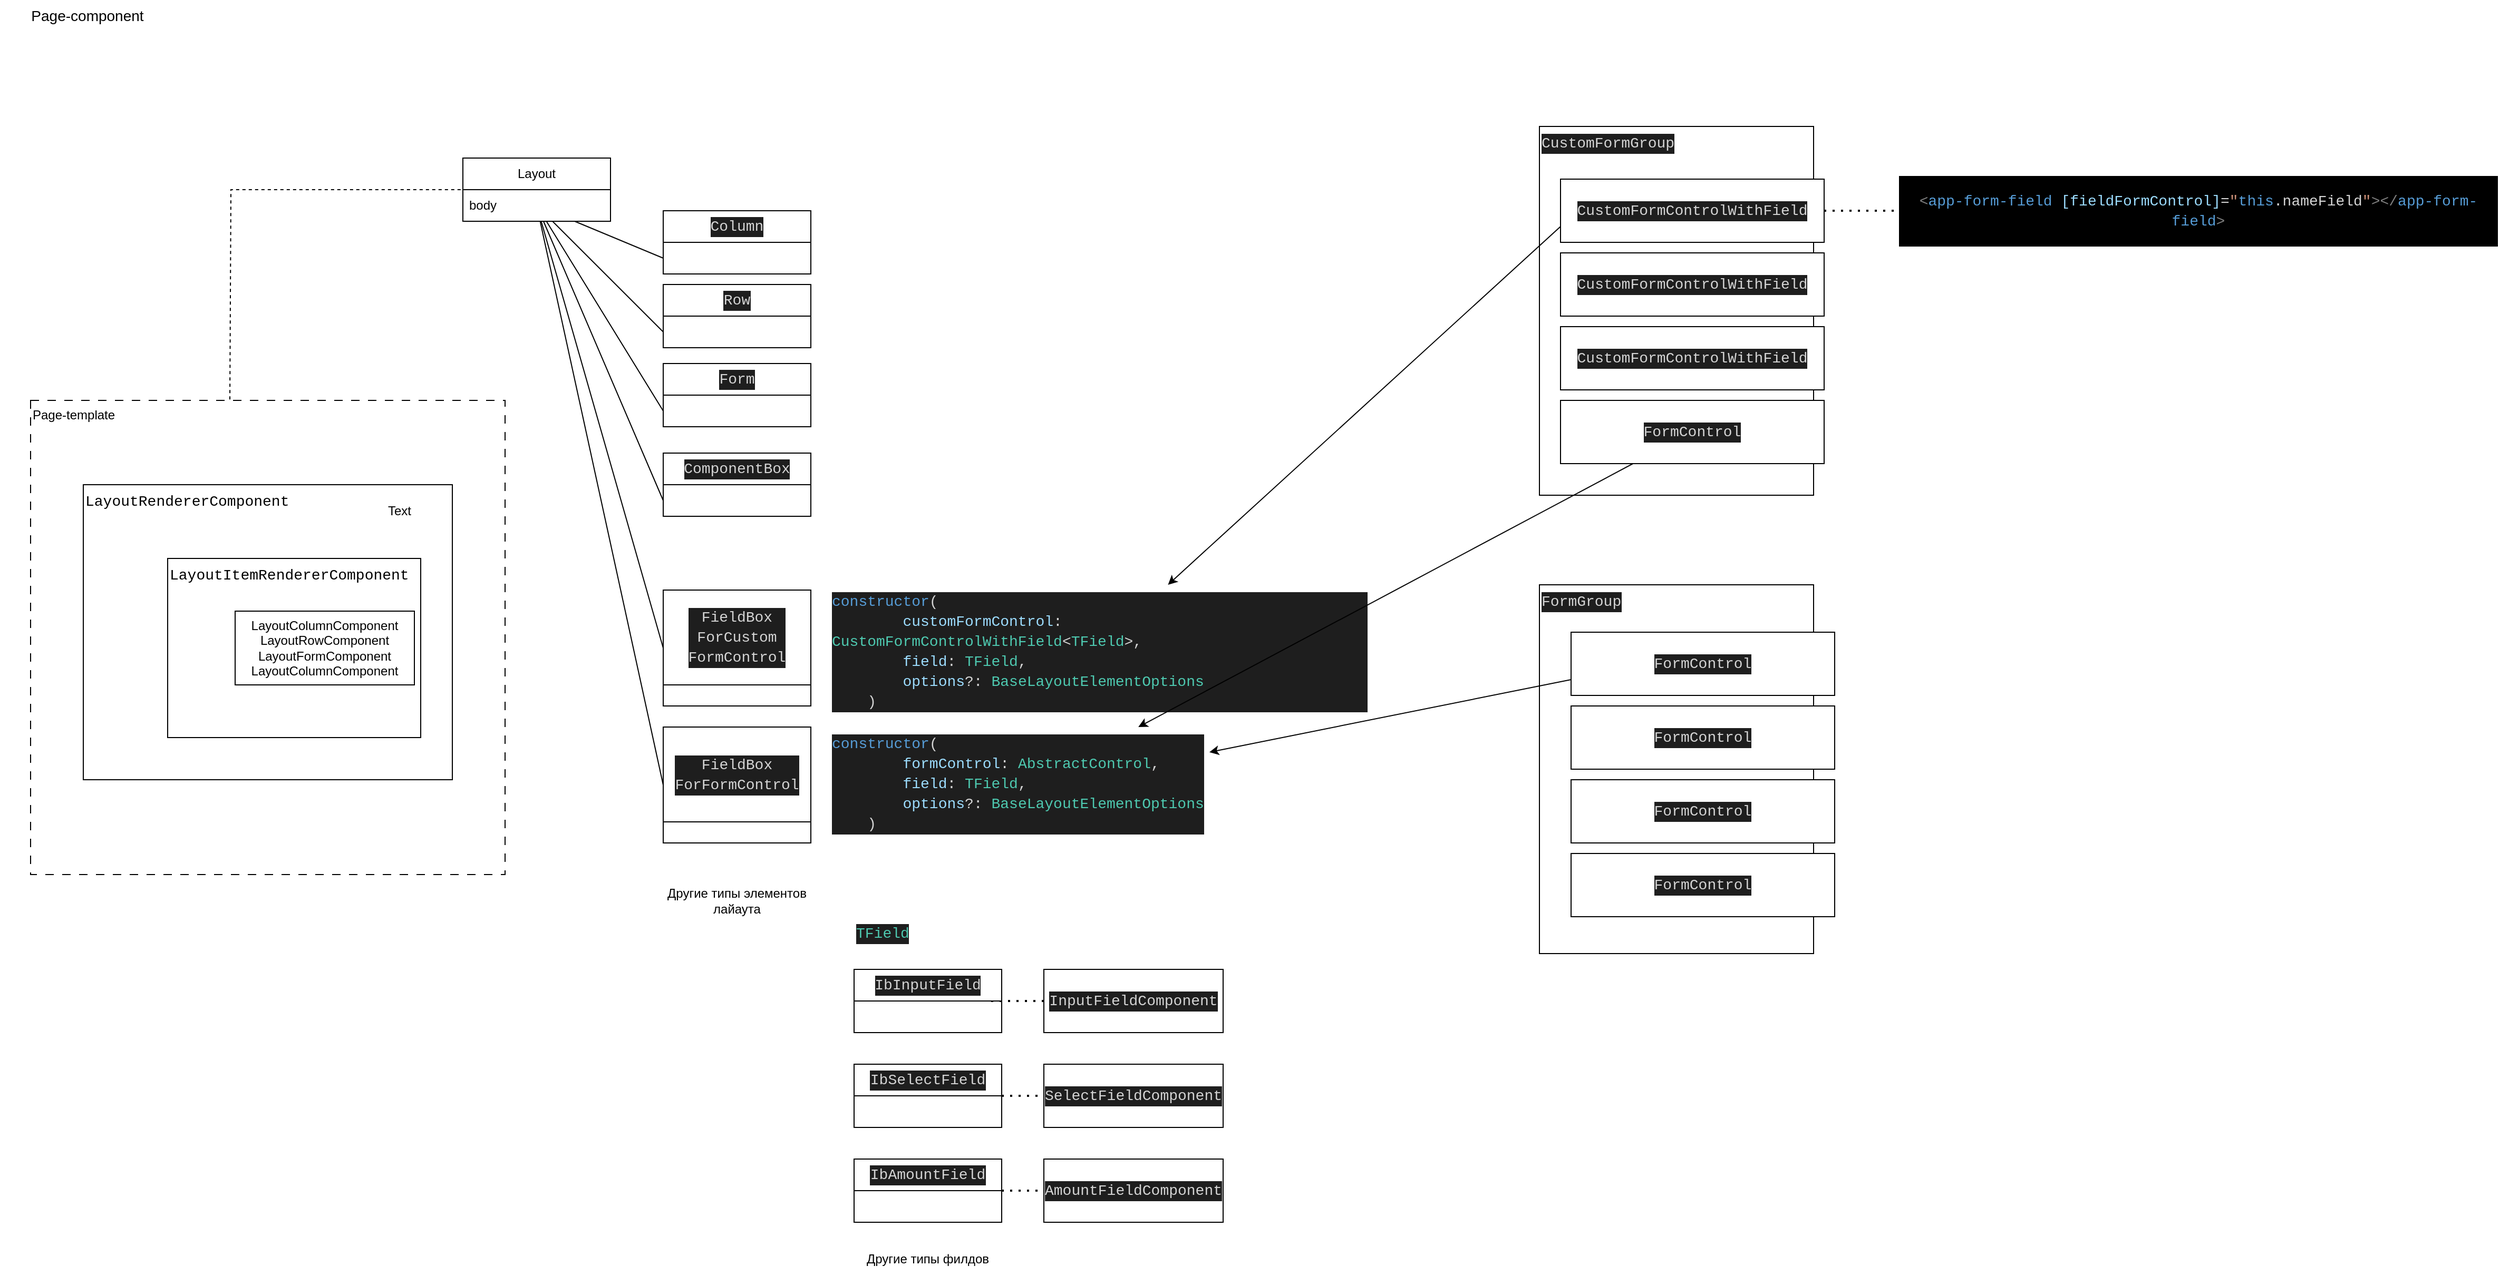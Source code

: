 <mxfile version="21.6.5" type="github" pages="2">
  <diagram name="Страница 1" id="rE3JiDzKrR4RY6Qhn95g">
    <mxGraphModel dx="1849" dy="1235" grid="1" gridSize="10" guides="1" tooltips="1" connect="1" arrows="1" fold="1" page="1" pageScale="1" pageWidth="827" pageHeight="1169" math="0" shadow="0">
      <root>
        <mxCell id="0" />
        <mxCell id="1" parent="0" />
        <mxCell id="lVnui25TYppAC2kU3Qcb-33" value="Page-template" style="whiteSpace=wrap;html=1;aspect=fixed;dashed=1;dashPattern=8 8;align=left;verticalAlign=top;" vertex="1" parent="1">
          <mxGeometry x="69" y="410" width="450" height="450" as="geometry" />
        </mxCell>
        <mxCell id="lVnui25TYppAC2kU3Qcb-5" value="&lt;div style=&quot;font-family: Consolas, &amp;quot;Courier New&amp;quot;, monospace; font-size: 14px; line-height: 19px;&quot;&gt;&lt;span style=&quot;background-color: rgb(255, 255, 255);&quot;&gt;LayoutRendererComponent&lt;/span&gt;&lt;/div&gt;" style="rounded=0;whiteSpace=wrap;html=1;align=left;horizontal=1;verticalAlign=top;" vertex="1" parent="1">
          <mxGeometry x="119" y="490" width="350" height="280" as="geometry" />
        </mxCell>
        <mxCell id="lVnui25TYppAC2kU3Qcb-6" value="&lt;div style=&quot;font-family: Consolas, &amp;quot;Courier New&amp;quot;, monospace; font-size: 14px; line-height: 19px;&quot;&gt;&lt;div style=&quot;line-height: 19px;&quot;&gt;&lt;span style=&quot;background-color: rgb(255, 255, 255);&quot;&gt;LayoutItemRendererComponent&lt;/span&gt;&lt;/div&gt;&lt;/div&gt;" style="rounded=0;whiteSpace=wrap;html=1;verticalAlign=top;align=left;" vertex="1" parent="1">
          <mxGeometry x="199" y="560" width="240" height="170" as="geometry" />
        </mxCell>
        <mxCell id="lVnui25TYppAC2kU3Qcb-7" value="&lt;div style=&quot;font-family: Consolas, &amp;quot;Courier New&amp;quot;, monospace; font-size: 14px; line-height: 19px;&quot;&gt;&lt;div style=&quot;color: rgb(212, 212, 212); background-color: rgb(30, 30, 30); line-height: 19px;&quot;&gt;&lt;div style=&quot;line-height: 19px;&quot;&gt;&lt;div style=&quot;line-height: 19px;&quot;&gt;InputFieldComponent&lt;/div&gt;&lt;/div&gt;&lt;/div&gt;&lt;/div&gt;" style="rounded=0;whiteSpace=wrap;html=1;" vertex="1" parent="1">
          <mxGeometry x="1030" y="950" width="170" height="60" as="geometry" />
        </mxCell>
        <mxCell id="lVnui25TYppAC2kU3Qcb-8" value="Layout" style="swimlane;fontStyle=0;childLayout=stackLayout;horizontal=1;startSize=30;horizontalStack=0;resizeParent=1;resizeParentMax=0;resizeLast=0;collapsible=1;marginBottom=0;whiteSpace=wrap;html=1;" vertex="1" parent="1">
          <mxGeometry x="479" y="180" width="140" height="60" as="geometry" />
        </mxCell>
        <mxCell id="lVnui25TYppAC2kU3Qcb-11" value="body" style="text;strokeColor=none;fillColor=none;align=left;verticalAlign=middle;spacingLeft=4;spacingRight=4;overflow=hidden;points=[[0,0.5],[1,0.5]];portConstraint=eastwest;rotatable=0;whiteSpace=wrap;html=1;" vertex="1" parent="lVnui25TYppAC2kU3Qcb-8">
          <mxGeometry y="30" width="140" height="30" as="geometry" />
        </mxCell>
        <mxCell id="lVnui25TYppAC2kU3Qcb-14" value="&lt;div style=&quot;color: rgb(212, 212, 212); background-color: rgb(30, 30, 30); font-family: Consolas, &amp;quot;Courier New&amp;quot;, monospace; font-size: 14px; line-height: 19px;&quot;&gt;Column&lt;/div&gt;" style="swimlane;fontStyle=0;childLayout=stackLayout;horizontal=1;startSize=30;horizontalStack=0;resizeParent=1;resizeParentMax=0;resizeLast=0;collapsible=1;marginBottom=0;whiteSpace=wrap;html=1;" vertex="1" parent="1">
          <mxGeometry x="669" y="230" width="140" height="60" as="geometry" />
        </mxCell>
        <mxCell id="lVnui25TYppAC2kU3Qcb-12" value="&lt;div style=&quot;color: rgb(212, 212, 212); background-color: rgb(30, 30, 30); font-family: Consolas, &amp;quot;Courier New&amp;quot;, monospace; font-size: 14px; line-height: 19px;&quot;&gt;Row&lt;/div&gt;" style="swimlane;fontStyle=0;childLayout=stackLayout;horizontal=1;startSize=30;horizontalStack=0;resizeParent=1;resizeParentMax=0;resizeLast=0;collapsible=1;marginBottom=0;whiteSpace=wrap;html=1;" vertex="1" parent="1">
          <mxGeometry x="669" y="300" width="140" height="60" as="geometry" />
        </mxCell>
        <mxCell id="lVnui25TYppAC2kU3Qcb-15" value="&lt;div style=&quot;color: rgb(212, 212, 212); background-color: rgb(30, 30, 30); font-family: Consolas, &amp;quot;Courier New&amp;quot;, monospace; font-size: 14px; line-height: 19px;&quot;&gt;Form&lt;/div&gt;" style="swimlane;fontStyle=0;childLayout=stackLayout;horizontal=1;startSize=30;horizontalStack=0;resizeParent=1;resizeParentMax=0;resizeLast=0;collapsible=1;marginBottom=0;whiteSpace=wrap;html=1;" vertex="1" parent="1">
          <mxGeometry x="669" y="375" width="140" height="60" as="geometry" />
        </mxCell>
        <mxCell id="lVnui25TYppAC2kU3Qcb-17" value="&lt;div style=&quot;color: rgb(212, 212, 212); background-color: rgb(30, 30, 30); font-family: Consolas, &amp;quot;Courier New&amp;quot;, monospace; font-size: 14px; line-height: 19px;&quot;&gt;&lt;div style=&quot;line-height: 19px;&quot;&gt;ComponentBox&lt;/div&gt;&lt;/div&gt;" style="swimlane;fontStyle=0;childLayout=stackLayout;horizontal=1;startSize=30;horizontalStack=0;resizeParent=1;resizeParentMax=0;resizeLast=0;collapsible=1;marginBottom=0;whiteSpace=wrap;html=1;" vertex="1" parent="1">
          <mxGeometry x="669" y="460" width="140" height="60" as="geometry" />
        </mxCell>
        <mxCell id="lVnui25TYppAC2kU3Qcb-18" value="&lt;div style=&quot;font-family: Consolas, &amp;quot;Courier New&amp;quot;, monospace; font-size: 14px; line-height: 19px;&quot;&gt;&lt;div style=&quot;color: rgb(212, 212, 212); background-color: rgb(30, 30, 30); line-height: 19px;&quot;&gt;&lt;div style=&quot;line-height: 19px;&quot;&gt;&lt;div style=&quot;line-height: 19px;&quot;&gt;&lt;div style=&quot;line-height: 19px;&quot;&gt;SelectFieldComponent&lt;/div&gt;&lt;/div&gt;&lt;/div&gt;&lt;/div&gt;&lt;/div&gt;" style="rounded=0;whiteSpace=wrap;html=1;" vertex="1" parent="1">
          <mxGeometry x="1030" y="1040" width="170" height="60" as="geometry" />
        </mxCell>
        <mxCell id="lVnui25TYppAC2kU3Qcb-19" value="&lt;div style=&quot;font-family: Consolas, &amp;quot;Courier New&amp;quot;, monospace; font-size: 14px; line-height: 19px;&quot;&gt;&lt;div style=&quot;color: rgb(212, 212, 212); background-color: rgb(30, 30, 30); line-height: 19px;&quot;&gt;&lt;div style=&quot;line-height: 19px;&quot;&gt;&lt;div style=&quot;line-height: 19px;&quot;&gt;&lt;div style=&quot;line-height: 19px;&quot;&gt;AmountFieldComponent&lt;/div&gt;&lt;/div&gt;&lt;/div&gt;&lt;/div&gt;&lt;/div&gt;" style="rounded=0;whiteSpace=wrap;html=1;" vertex="1" parent="1">
          <mxGeometry x="1030" y="1130" width="170" height="60" as="geometry" />
        </mxCell>
        <mxCell id="lVnui25TYppAC2kU3Qcb-21" value="" style="endArrow=none;html=1;rounded=0;entryX=0;entryY=0.75;entryDx=0;entryDy=0;" edge="1" parent="1" source="lVnui25TYppAC2kU3Qcb-11" target="lVnui25TYppAC2kU3Qcb-14">
          <mxGeometry width="50" height="50" relative="1" as="geometry">
            <mxPoint x="489" y="250" as="sourcePoint" />
            <mxPoint x="679" y="270" as="targetPoint" />
          </mxGeometry>
        </mxCell>
        <mxCell id="lVnui25TYppAC2kU3Qcb-22" value="" style="endArrow=none;html=1;rounded=0;entryX=0;entryY=0.75;entryDx=0;entryDy=0;" edge="1" parent="1" source="lVnui25TYppAC2kU3Qcb-11" target="lVnui25TYppAC2kU3Qcb-15">
          <mxGeometry width="50" height="50" relative="1" as="geometry">
            <mxPoint x="489" y="250" as="sourcePoint" />
            <mxPoint x="539" y="200" as="targetPoint" />
          </mxGeometry>
        </mxCell>
        <mxCell id="lVnui25TYppAC2kU3Qcb-23" value="" style="endArrow=none;html=1;rounded=0;entryX=0;entryY=0.75;entryDx=0;entryDy=0;" edge="1" parent="1" source="lVnui25TYppAC2kU3Qcb-11" target="lVnui25TYppAC2kU3Qcb-12">
          <mxGeometry width="50" height="50" relative="1" as="geometry">
            <mxPoint x="579" y="390" as="sourcePoint" />
            <mxPoint x="629" y="340" as="targetPoint" />
          </mxGeometry>
        </mxCell>
        <mxCell id="lVnui25TYppAC2kU3Qcb-24" value="" style="endArrow=none;html=1;rounded=0;entryX=0;entryY=0.75;entryDx=0;entryDy=0;" edge="1" parent="1" source="lVnui25TYppAC2kU3Qcb-11" target="lVnui25TYppAC2kU3Qcb-17">
          <mxGeometry width="50" height="50" relative="1" as="geometry">
            <mxPoint x="489" y="250" as="sourcePoint" />
            <mxPoint x="539" y="200" as="targetPoint" />
          </mxGeometry>
        </mxCell>
        <mxCell id="lVnui25TYppAC2kU3Qcb-26" value="LayoutColumnComponent&lt;br&gt;LayoutRowComponent&lt;br&gt;LayoutFormComponent&lt;br&gt;LayoutColumnComponent" style="rounded=0;whiteSpace=wrap;html=1;" vertex="1" parent="1">
          <mxGeometry x="263" y="610" width="170" height="70" as="geometry" />
        </mxCell>
        <mxCell id="lVnui25TYppAC2kU3Qcb-27" value="" style="endArrow=none;dashed=1;html=1;dashPattern=1 3;strokeWidth=2;rounded=0;exitX=1;exitY=0.5;exitDx=0;exitDy=0;" edge="1" parent="1" target="lVnui25TYppAC2kU3Qcb-7">
          <mxGeometry width="50" height="50" relative="1" as="geometry">
            <mxPoint x="980" y="980" as="sourcePoint" />
            <mxPoint x="710" y="1220" as="targetPoint" />
          </mxGeometry>
        </mxCell>
        <mxCell id="lVnui25TYppAC2kU3Qcb-28" value="" style="endArrow=none;dashed=1;html=1;dashPattern=1 3;strokeWidth=2;rounded=0;entryX=0;entryY=0.5;entryDx=0;entryDy=0;exitX=1;exitY=0.5;exitDx=0;exitDy=0;" edge="1" parent="1" target="lVnui25TYppAC2kU3Qcb-18">
          <mxGeometry width="50" height="50" relative="1" as="geometry">
            <mxPoint x="990" y="1070" as="sourcePoint" />
            <mxPoint x="720" y="1240" as="targetPoint" />
          </mxGeometry>
        </mxCell>
        <mxCell id="lVnui25TYppAC2kU3Qcb-30" value="" style="endArrow=none;dashed=1;html=1;dashPattern=1 3;strokeWidth=2;rounded=0;entryX=0;entryY=0.5;entryDx=0;entryDy=0;exitX=1;exitY=0.5;exitDx=0;exitDy=0;" edge="1" parent="1" target="lVnui25TYppAC2kU3Qcb-19">
          <mxGeometry width="50" height="50" relative="1" as="geometry">
            <mxPoint x="990" y="1160" as="sourcePoint" />
            <mxPoint x="720" y="1255" as="targetPoint" />
          </mxGeometry>
        </mxCell>
        <mxCell id="lVnui25TYppAC2kU3Qcb-31" value="Другие типы элементов лайаута" style="text;html=1;strokeColor=none;fillColor=none;align=center;verticalAlign=middle;whiteSpace=wrap;rounded=0;" vertex="1" parent="1">
          <mxGeometry x="669" y="870" width="140" height="30" as="geometry" />
        </mxCell>
        <mxCell id="lVnui25TYppAC2kU3Qcb-35" value="" style="endArrow=none;dashed=1;html=1;rounded=0;entryX=0;entryY=0.5;entryDx=0;entryDy=0;exitX=0.42;exitY=-0.002;exitDx=0;exitDy=0;exitPerimeter=0;" edge="1" parent="1" source="lVnui25TYppAC2kU3Qcb-33" target="lVnui25TYppAC2kU3Qcb-8">
          <mxGeometry width="50" height="50" relative="1" as="geometry">
            <mxPoint x="609" y="630" as="sourcePoint" />
            <mxPoint x="659" y="580" as="targetPoint" />
            <Array as="points">
              <mxPoint x="259" y="210" />
            </Array>
          </mxGeometry>
        </mxCell>
        <mxCell id="Q-AUY2VapFKkMb7MdvIe-1" value="Text" style="text;html=1;strokeColor=none;fillColor=none;align=center;verticalAlign=middle;whiteSpace=wrap;rounded=0;" vertex="1" parent="1">
          <mxGeometry x="389" y="500" width="60" height="30" as="geometry" />
        </mxCell>
        <mxCell id="Q-AUY2VapFKkMb7MdvIe-2" value="Page-component" style="text;html=1;strokeColor=none;fillColor=none;align=center;verticalAlign=middle;whiteSpace=wrap;rounded=0;fontSize=14;" vertex="1" parent="1">
          <mxGeometry x="40" y="30" width="166" height="30" as="geometry" />
        </mxCell>
        <mxCell id="Er5vGpZDUlvOfkvrREme-2" value="" style="endArrow=none;html=1;rounded=0;exitX=0;exitY=0.5;exitDx=0;exitDy=0;" edge="1" parent="1" source="Er5vGpZDUlvOfkvrREme-15" target="lVnui25TYppAC2kU3Qcb-11">
          <mxGeometry width="50" height="50" relative="1" as="geometry">
            <mxPoint x="669" y="595" as="sourcePoint" />
            <mxPoint x="449" y="450" as="targetPoint" />
          </mxGeometry>
        </mxCell>
        <mxCell id="Er5vGpZDUlvOfkvrREme-8" value="&lt;div style=&quot;color: rgb(212, 212, 212); background-color: rgb(30, 30, 30); font-family: Consolas, &amp;quot;Courier New&amp;quot;, monospace; font-size: 14px; line-height: 19px;&quot;&gt;&lt;div style=&quot;line-height: 19px;&quot;&gt;IbInputField&lt;/div&gt;&lt;/div&gt;" style="swimlane;fontStyle=0;childLayout=stackLayout;horizontal=1;startSize=30;horizontalStack=0;resizeParent=1;resizeParentMax=0;resizeLast=0;collapsible=1;marginBottom=0;whiteSpace=wrap;html=1;" vertex="1" parent="1">
          <mxGeometry x="850" y="950" width="140" height="60" as="geometry" />
        </mxCell>
        <mxCell id="Er5vGpZDUlvOfkvrREme-9" value="&lt;div style=&quot;color: rgb(212, 212, 212); background-color: rgb(30, 30, 30); font-family: Consolas, &amp;quot;Courier New&amp;quot;, monospace; font-size: 14px; line-height: 19px;&quot;&gt;&lt;div style=&quot;line-height: 19px;&quot;&gt;&lt;div style=&quot;line-height: 19px;&quot;&gt;IbSelectField&lt;/div&gt;&lt;/div&gt;&lt;/div&gt;" style="swimlane;fontStyle=0;childLayout=stackLayout;horizontal=1;startSize=30;horizontalStack=0;resizeParent=1;resizeParentMax=0;resizeLast=0;collapsible=1;marginBottom=0;whiteSpace=wrap;html=1;" vertex="1" parent="1">
          <mxGeometry x="850" y="1040" width="140" height="60" as="geometry" />
        </mxCell>
        <mxCell id="Er5vGpZDUlvOfkvrREme-10" value="&lt;div style=&quot;color: rgb(212, 212, 212); background-color: rgb(30, 30, 30); font-family: Consolas, &amp;quot;Courier New&amp;quot;, monospace; font-size: 14px; line-height: 19px;&quot;&gt;&lt;div style=&quot;line-height: 19px;&quot;&gt;&lt;div style=&quot;line-height: 19px;&quot;&gt;&lt;div style=&quot;line-height: 19px;&quot;&gt;IbAmountField&lt;/div&gt;&lt;/div&gt;&lt;/div&gt;&lt;/div&gt;" style="swimlane;fontStyle=0;childLayout=stackLayout;horizontal=1;startSize=30;horizontalStack=0;resizeParent=1;resizeParentMax=0;resizeLast=0;collapsible=1;marginBottom=0;whiteSpace=wrap;html=1;" vertex="1" parent="1">
          <mxGeometry x="850" y="1130" width="140" height="60" as="geometry" />
        </mxCell>
        <mxCell id="Er5vGpZDUlvOfkvrREme-11" value="Другие типы филдов" style="text;html=1;strokeColor=none;fillColor=none;align=center;verticalAlign=middle;whiteSpace=wrap;rounded=0;" vertex="1" parent="1">
          <mxGeometry x="850" y="1210" width="140" height="30" as="geometry" />
        </mxCell>
        <mxCell id="Er5vGpZDUlvOfkvrREme-12" value="&lt;br&gt;&lt;div style=&quot;color: rgb(212, 212, 212); font-family: Consolas, &amp;quot;Courier New&amp;quot;, monospace; font-weight: normal; font-size: 14px; line-height: 19px;&quot;&gt;&lt;div&gt;&lt;span style=&quot;color: #808080;&quot;&gt;&amp;lt;&lt;/span&gt;&lt;span style=&quot;color: #569cd6;&quot;&gt;app-form-field&lt;/span&gt;&lt;span style=&quot;color: #d4d4d4;&quot;&gt; &lt;/span&gt;&lt;span style=&quot;color: #9cdcfe;&quot;&gt;[fieldFormControl]&lt;/span&gt;&lt;span style=&quot;color: #d4d4d4;&quot;&gt;=&lt;/span&gt;&lt;span style=&quot;color: #ce9178;&quot;&gt;&quot;&lt;/span&gt;&lt;span style=&quot;color: #569cd6;&quot;&gt;this&lt;/span&gt;&lt;span style=&quot;color: #d4d4d4;&quot;&gt;.nameField&lt;/span&gt;&lt;span style=&quot;color: #ce9178;&quot;&gt;&quot;&lt;/span&gt;&lt;span style=&quot;color: #808080;&quot;&gt;&amp;gt;&amp;lt;/&lt;/span&gt;&lt;span style=&quot;color: #569cd6;&quot;&gt;app-form-field&lt;/span&gt;&lt;span style=&quot;color: #808080;&quot;&gt;&amp;gt;&lt;/span&gt;&lt;/div&gt;&lt;/div&gt;&lt;br&gt;" style="text;html=1;strokeColor=none;fillColor=none;align=center;verticalAlign=middle;whiteSpace=wrap;rounded=0;labelBackgroundColor=#000000;" vertex="1" parent="1">
          <mxGeometry x="1840" y="205" width="570" height="50" as="geometry" />
        </mxCell>
        <mxCell id="Er5vGpZDUlvOfkvrREme-14" value="&lt;div style=&quot;color: rgb(212, 212, 212); background-color: rgb(30, 30, 30); font-family: Consolas, &amp;quot;Courier New&amp;quot;, monospace; font-weight: normal; font-size: 14px; line-height: 19px;&quot;&gt;&lt;div&gt;&lt;span style=&quot;color: #569cd6;&quot;&gt;constructor&lt;/span&gt;&lt;span style=&quot;color: #d4d4d4;&quot;&gt;(&lt;/span&gt;&lt;/div&gt;&lt;div&gt;&lt;span style=&quot;color: #d4d4d4;&quot;&gt;&amp;nbsp; &amp;nbsp; &amp;nbsp; &amp;nbsp; &lt;/span&gt;&lt;span style=&quot;color: #9cdcfe;&quot;&gt;customFormControl&lt;/span&gt;&lt;span style=&quot;color: #d4d4d4;&quot;&gt;: &lt;/span&gt;&lt;span style=&quot;color: #4ec9b0;&quot;&gt;CustomFormControlWithField&lt;/span&gt;&lt;span style=&quot;color: #d4d4d4;&quot;&gt;&amp;lt;&lt;/span&gt;&lt;span style=&quot;color: #4ec9b0;&quot;&gt;TField&lt;/span&gt;&lt;span style=&quot;color: #d4d4d4;&quot;&gt;&amp;gt;,&lt;/span&gt;&lt;/div&gt;&lt;div&gt;&lt;span style=&quot;color: #d4d4d4;&quot;&gt;&amp;nbsp; &amp;nbsp; &amp;nbsp; &amp;nbsp; &lt;/span&gt;&lt;span style=&quot;color: #9cdcfe;&quot;&gt;field&lt;/span&gt;&lt;span style=&quot;color: #d4d4d4;&quot;&gt;: &lt;/span&gt;&lt;span style=&quot;color: #4ec9b0;&quot;&gt;TField&lt;/span&gt;&lt;span style=&quot;color: #d4d4d4;&quot;&gt;,&lt;/span&gt;&lt;/div&gt;&lt;div&gt;&lt;span style=&quot;color: #d4d4d4;&quot;&gt;&amp;nbsp; &amp;nbsp; &amp;nbsp; &amp;nbsp; &lt;/span&gt;&lt;span style=&quot;color: #9cdcfe;&quot;&gt;options&lt;/span&gt;&lt;span style=&quot;color: #d4d4d4;&quot;&gt;?: &lt;/span&gt;&lt;span style=&quot;color: #4ec9b0;&quot;&gt;BaseLayoutElementOptions&lt;/span&gt;&lt;/div&gt;&lt;div&gt;&lt;span style=&quot;color: #d4d4d4;&quot;&gt;&amp;nbsp; &amp;nbsp; )&lt;/span&gt;&lt;/div&gt;&lt;/div&gt;" style="text;whiteSpace=wrap;html=1;" vertex="1" parent="1">
          <mxGeometry x="827" y="585" width="510" height="120" as="geometry" />
        </mxCell>
        <mxCell id="Er5vGpZDUlvOfkvrREme-15" value="&lt;div style=&quot;color: rgb(212, 212, 212); background-color: rgb(30, 30, 30); font-family: Consolas, &amp;quot;Courier New&amp;quot;, monospace; font-size: 14px; line-height: 19px;&quot;&gt;&lt;div style=&quot;line-height: 19px;&quot;&gt;&lt;div style=&quot;line-height: 19px;&quot;&gt;&lt;div style=&quot;border-color: var(--border-color); line-height: 19px;&quot;&gt;&lt;div style=&quot;line-height: 19px;&quot;&gt;FieldBox&lt;/div&gt;&lt;div style=&quot;line-height: 19px;&quot;&gt;ForCustom&lt;/div&gt;&lt;div style=&quot;line-height: 19px;&quot;&gt;FormControl&lt;/div&gt;&lt;/div&gt;&lt;/div&gt;&lt;/div&gt;&lt;/div&gt;" style="swimlane;fontStyle=0;childLayout=stackLayout;horizontal=1;startSize=90;horizontalStack=0;resizeParent=1;resizeParentMax=0;resizeLast=0;collapsible=1;marginBottom=0;whiteSpace=wrap;html=1;" vertex="1" parent="1">
          <mxGeometry x="669" y="590" width="140" height="110" as="geometry" />
        </mxCell>
        <mxCell id="Er5vGpZDUlvOfkvrREme-16" value="&lt;div style=&quot;color: rgb(212, 212, 212); background-color: rgb(30, 30, 30); font-family: Consolas, &amp;quot;Courier New&amp;quot;, monospace; font-size: 14px; line-height: 19px;&quot;&gt;&lt;div style=&quot;line-height: 19px;&quot;&gt;&lt;div style=&quot;line-height: 19px;&quot;&gt;&lt;div style=&quot;border-color: var(--border-color); line-height: 19px;&quot;&gt;&lt;div style=&quot;line-height: 19px;&quot;&gt;&lt;div style=&quot;line-height: 19px;&quot;&gt;FieldBox&lt;/div&gt;&lt;div style=&quot;line-height: 19px;&quot;&gt;ForFormControl&lt;/div&gt;&lt;/div&gt;&lt;/div&gt;&lt;/div&gt;&lt;/div&gt;&lt;/div&gt;" style="swimlane;fontStyle=0;childLayout=stackLayout;horizontal=1;startSize=90;horizontalStack=0;resizeParent=1;resizeParentMax=0;resizeLast=0;collapsible=1;marginBottom=0;whiteSpace=wrap;html=1;" vertex="1" parent="1">
          <mxGeometry x="669" y="720" width="140" height="110" as="geometry" />
        </mxCell>
        <mxCell id="Er5vGpZDUlvOfkvrREme-17" value="&lt;div style=&quot;color: rgb(212, 212, 212); background-color: rgb(30, 30, 30); font-family: Consolas, &amp;quot;Courier New&amp;quot;, monospace; font-weight: normal; font-size: 14px; line-height: 19px;&quot;&gt;&lt;div&gt;&lt;span style=&quot;color: #569cd6;&quot;&gt;constructor&lt;/span&gt;&lt;span style=&quot;color: #d4d4d4;&quot;&gt;(&lt;/span&gt;&lt;/div&gt;&lt;div&gt;&lt;span style=&quot;color: #d4d4d4;&quot;&gt;&amp;nbsp; &amp;nbsp; &amp;nbsp; &amp;nbsp; &lt;/span&gt;&lt;span style=&quot;color: #9cdcfe;&quot;&gt;formControl&lt;/span&gt;&lt;span style=&quot;color: #d4d4d4;&quot;&gt;: &lt;/span&gt;&lt;span style=&quot;color: #4ec9b0;&quot;&gt;AbstractControl&lt;/span&gt;&lt;span style=&quot;color: #d4d4d4;&quot;&gt;,&lt;/span&gt;&lt;/div&gt;&lt;div&gt;&lt;span style=&quot;color: #d4d4d4;&quot;&gt;&amp;nbsp; &amp;nbsp; &amp;nbsp; &amp;nbsp; &lt;/span&gt;&lt;span style=&quot;color: #9cdcfe;&quot;&gt;field&lt;/span&gt;&lt;span style=&quot;color: #d4d4d4;&quot;&gt;: &lt;/span&gt;&lt;span style=&quot;color: #4ec9b0;&quot;&gt;TField&lt;/span&gt;&lt;span style=&quot;color: #d4d4d4;&quot;&gt;,&lt;/span&gt;&lt;/div&gt;&lt;div&gt;&lt;span style=&quot;color: #d4d4d4;&quot;&gt;&amp;nbsp; &amp;nbsp; &amp;nbsp; &amp;nbsp; &lt;/span&gt;&lt;span style=&quot;color: #9cdcfe;&quot;&gt;options&lt;/span&gt;&lt;span style=&quot;color: #d4d4d4;&quot;&gt;?: &lt;/span&gt;&lt;span style=&quot;color: #4ec9b0;&quot;&gt;BaseLayoutElementOptions&lt;/span&gt;&lt;/div&gt;&lt;div&gt;&lt;span style=&quot;color: #d4d4d4;&quot;&gt;&amp;nbsp; &amp;nbsp; ) &lt;/span&gt;&lt;/div&gt;&lt;/div&gt;" style="text;whiteSpace=wrap;html=1;" vertex="1" parent="1">
          <mxGeometry x="827" y="720" width="360" height="120" as="geometry" />
        </mxCell>
        <mxCell id="Er5vGpZDUlvOfkvrREme-18" value="&lt;div style=&quot;color: rgb(212, 212, 212); background-color: rgb(30, 30, 30); font-family: Consolas, &amp;quot;Courier New&amp;quot;, monospace; font-weight: normal; font-size: 14px; line-height: 19px;&quot;&gt;&lt;div&gt;&lt;span style=&quot;color: #4ec9b0;&quot;&gt;TField&lt;/span&gt;&lt;/div&gt;&lt;/div&gt;" style="text;whiteSpace=wrap;html=1;" vertex="1" parent="1">
          <mxGeometry x="850" y="900" width="80" height="40" as="geometry" />
        </mxCell>
        <mxCell id="Er5vGpZDUlvOfkvrREme-19" value="&lt;div style=&quot;color: rgb(212, 212, 212); background-color: rgb(30, 30, 30); font-family: Consolas, &amp;quot;Courier New&amp;quot;, monospace; font-size: 14px; line-height: 19px;&quot;&gt;CustomFormGroup&lt;/div&gt;" style="rounded=0;whiteSpace=wrap;html=1;verticalAlign=top;align=left;" vertex="1" parent="1">
          <mxGeometry x="1500" y="150" width="260" height="350" as="geometry" />
        </mxCell>
        <mxCell id="Er5vGpZDUlvOfkvrREme-20" value="&lt;div style=&quot;color: rgb(212, 212, 212); background-color: rgb(30, 30, 30); font-family: Consolas, &amp;quot;Courier New&amp;quot;, monospace; font-size: 14px; line-height: 19px;&quot;&gt;CustomFormControlWithField&lt;/div&gt;" style="rounded=0;whiteSpace=wrap;html=1;" vertex="1" parent="1">
          <mxGeometry x="1520" y="200" width="250" height="60" as="geometry" />
        </mxCell>
        <mxCell id="Er5vGpZDUlvOfkvrREme-21" value="&lt;div style=&quot;color: rgb(212, 212, 212); background-color: rgb(30, 30, 30); font-family: Consolas, &amp;quot;Courier New&amp;quot;, monospace; font-size: 14px; line-height: 19px;&quot;&gt;CustomFormControlWithField&lt;/div&gt;" style="rounded=0;whiteSpace=wrap;html=1;" vertex="1" parent="1">
          <mxGeometry x="1520" y="270" width="250" height="60" as="geometry" />
        </mxCell>
        <mxCell id="Er5vGpZDUlvOfkvrREme-22" value="&lt;div style=&quot;color: rgb(212, 212, 212); background-color: rgb(30, 30, 30); font-family: Consolas, &amp;quot;Courier New&amp;quot;, monospace; font-size: 14px; line-height: 19px;&quot;&gt;CustomFormControlWithField&lt;/div&gt;" style="rounded=0;whiteSpace=wrap;html=1;" vertex="1" parent="1">
          <mxGeometry x="1520" y="340" width="250" height="60" as="geometry" />
        </mxCell>
        <mxCell id="Er5vGpZDUlvOfkvrREme-23" value="&lt;div style=&quot;color: rgb(212, 212, 212); background-color: rgb(30, 30, 30); font-family: Consolas, &amp;quot;Courier New&amp;quot;, monospace; font-size: 14px; line-height: 19px;&quot;&gt;&lt;div style=&quot;line-height: 19px;&quot;&gt;FormControl&lt;/div&gt;&lt;/div&gt;" style="rounded=0;whiteSpace=wrap;html=1;" vertex="1" parent="1">
          <mxGeometry x="1520" y="410" width="250" height="60" as="geometry" />
        </mxCell>
        <mxCell id="Er5vGpZDUlvOfkvrREme-24" value="" style="endArrow=classic;html=1;rounded=0;exitX=0;exitY=0.75;exitDx=0;exitDy=0;" edge="1" parent="1" source="Er5vGpZDUlvOfkvrREme-20" target="Er5vGpZDUlvOfkvrREme-14">
          <mxGeometry width="50" height="50" relative="1" as="geometry">
            <mxPoint x="1380" y="800" as="sourcePoint" />
            <mxPoint x="1430" y="750" as="targetPoint" />
          </mxGeometry>
        </mxCell>
        <mxCell id="Er5vGpZDUlvOfkvrREme-26" value="" style="endArrow=classic;html=1;rounded=0;" edge="1" parent="1" source="Er5vGpZDUlvOfkvrREme-23" target="Er5vGpZDUlvOfkvrREme-17">
          <mxGeometry width="50" height="50" relative="1" as="geometry">
            <mxPoint x="1380" y="800" as="sourcePoint" />
            <mxPoint x="1430" y="750" as="targetPoint" />
          </mxGeometry>
        </mxCell>
        <mxCell id="Er5vGpZDUlvOfkvrREme-31" value="&lt;div style=&quot;color: rgb(212, 212, 212); background-color: rgb(30, 30, 30); font-family: Consolas, &amp;quot;Courier New&amp;quot;, monospace; font-size: 14px; line-height: 19px;&quot;&gt;FormGroup&lt;/div&gt;" style="rounded=0;whiteSpace=wrap;html=1;verticalAlign=top;align=left;" vertex="1" parent="1">
          <mxGeometry x="1500" y="585" width="260" height="350" as="geometry" />
        </mxCell>
        <mxCell id="Er5vGpZDUlvOfkvrREme-40" value="&lt;div style=&quot;color: rgb(212, 212, 212); background-color: rgb(30, 30, 30); font-family: Consolas, &amp;quot;Courier New&amp;quot;, monospace; font-size: 14px; line-height: 19px;&quot;&gt;&lt;div style=&quot;line-height: 19px;&quot;&gt;FormControl&lt;/div&gt;&lt;/div&gt;" style="rounded=0;whiteSpace=wrap;html=1;" vertex="1" parent="1">
          <mxGeometry x="1530" y="630" width="250" height="60" as="geometry" />
        </mxCell>
        <mxCell id="Er5vGpZDUlvOfkvrREme-41" value="&lt;div style=&quot;color: rgb(212, 212, 212); background-color: rgb(30, 30, 30); font-family: Consolas, &amp;quot;Courier New&amp;quot;, monospace; font-size: 14px; line-height: 19px;&quot;&gt;&lt;div style=&quot;line-height: 19px;&quot;&gt;FormControl&lt;/div&gt;&lt;/div&gt;" style="rounded=0;whiteSpace=wrap;html=1;" vertex="1" parent="1">
          <mxGeometry x="1530" y="700" width="250" height="60" as="geometry" />
        </mxCell>
        <mxCell id="Er5vGpZDUlvOfkvrREme-42" value="&lt;div style=&quot;color: rgb(212, 212, 212); background-color: rgb(30, 30, 30); font-family: Consolas, &amp;quot;Courier New&amp;quot;, monospace; font-size: 14px; line-height: 19px;&quot;&gt;&lt;div style=&quot;line-height: 19px;&quot;&gt;FormControl&lt;/div&gt;&lt;/div&gt;" style="rounded=0;whiteSpace=wrap;html=1;" vertex="1" parent="1">
          <mxGeometry x="1530" y="770" width="250" height="60" as="geometry" />
        </mxCell>
        <mxCell id="Er5vGpZDUlvOfkvrREme-43" value="&lt;div style=&quot;color: rgb(212, 212, 212); background-color: rgb(30, 30, 30); font-family: Consolas, &amp;quot;Courier New&amp;quot;, monospace; font-size: 14px; line-height: 19px;&quot;&gt;&lt;div style=&quot;line-height: 19px;&quot;&gt;FormControl&lt;/div&gt;&lt;/div&gt;" style="rounded=0;whiteSpace=wrap;html=1;" vertex="1" parent="1">
          <mxGeometry x="1530" y="840" width="250" height="60" as="geometry" />
        </mxCell>
        <mxCell id="Er5vGpZDUlvOfkvrREme-44" value="" style="endArrow=classic;html=1;rounded=0;exitX=0;exitY=0.75;exitDx=0;exitDy=0;" edge="1" parent="1" source="Er5vGpZDUlvOfkvrREme-40" target="Er5vGpZDUlvOfkvrREme-17">
          <mxGeometry width="50" height="50" relative="1" as="geometry">
            <mxPoint x="1480" y="800" as="sourcePoint" />
            <mxPoint x="1530" y="750" as="targetPoint" />
          </mxGeometry>
        </mxCell>
        <mxCell id="Er5vGpZDUlvOfkvrREme-45" value="" style="endArrow=none;dashed=1;html=1;dashPattern=1 3;strokeWidth=2;rounded=0;" edge="1" parent="1" source="Er5vGpZDUlvOfkvrREme-20" target="Er5vGpZDUlvOfkvrREme-12">
          <mxGeometry width="50" height="50" relative="1" as="geometry">
            <mxPoint x="1480" y="800" as="sourcePoint" />
            <mxPoint x="1530" y="750" as="targetPoint" />
          </mxGeometry>
        </mxCell>
        <mxCell id="Er5vGpZDUlvOfkvrREme-46" value="" style="endArrow=none;html=1;rounded=0;entryX=0;entryY=0.5;entryDx=0;entryDy=0;" edge="1" parent="1" source="lVnui25TYppAC2kU3Qcb-11" target="Er5vGpZDUlvOfkvrREme-16">
          <mxGeometry width="50" height="50" relative="1" as="geometry">
            <mxPoint x="1110" y="650" as="sourcePoint" />
            <mxPoint x="1160" y="600" as="targetPoint" />
          </mxGeometry>
        </mxCell>
      </root>
    </mxGraphModel>
  </diagram>
  <diagram id="FMrAPhpAqurdyDBPMZd2" name="Страница 2">
    <mxGraphModel dx="2034" dy="1358" grid="1" gridSize="10" guides="1" tooltips="1" connect="1" arrows="1" fold="1" page="1" pageScale="1" pageWidth="827" pageHeight="1169" math="0" shadow="0">
      <root>
        <mxCell id="0" />
        <mxCell id="1" parent="0" />
        <mxCell id="SJc3BpqkJPb-oZjr7YzP-1" value="&lt;div style=&quot;color: rgb(212, 212, 212); background-color: rgb(30, 30, 30); font-family: Consolas, &amp;quot;Courier New&amp;quot;, monospace; font-size: 14px; line-height: 19px;&quot;&gt;PageWizardComponent&lt;/div&gt;" style="rounded=0;whiteSpace=wrap;html=1;verticalAlign=top;align=left;" vertex="1" parent="1">
          <mxGeometry x="40" y="230" width="430" height="310" as="geometry" />
        </mxCell>
        <mxCell id="SJc3BpqkJPb-oZjr7YzP-5" value="&lt;div style=&quot;color: rgb(212, 212, 212); background-color: rgb(30, 30, 30); font-family: Consolas, &amp;quot;Courier New&amp;quot;, monospace; font-size: 14px; line-height: 19px;&quot;&gt;Wizard&lt;/div&gt;" style="rounded=0;whiteSpace=wrap;html=1;align=left;horizontal=1;verticalAlign=top;" vertex="1" parent="1">
          <mxGeometry x="60" y="350" width="250" height="390" as="geometry" />
        </mxCell>
        <mxCell id="SJc3BpqkJPb-oZjr7YzP-2" value="&lt;div style=&quot;color: rgb(212, 212, 212); background-color: rgb(30, 30, 30); font-family: Consolas, &amp;quot;Courier New&amp;quot;, monospace; font-size: 14px; line-height: 19px;&quot;&gt;WizardDataStep&lt;/div&gt;" style="rounded=0;whiteSpace=wrap;html=1;" vertex="1" parent="1">
          <mxGeometry x="95" y="400" width="180" height="60" as="geometry" />
        </mxCell>
        <mxCell id="SJc3BpqkJPb-oZjr7YzP-3" value="&lt;div style=&quot;color: rgb(212, 212, 212); background-color: rgb(30, 30, 30); font-family: Consolas, &amp;quot;Courier New&amp;quot;, monospace; font-size: 14px; line-height: 19px;&quot;&gt;&lt;div style=&quot;line-height: 19px;&quot;&gt;WizardConfirmationStep&lt;/div&gt;&lt;/div&gt;" style="rounded=0;whiteSpace=wrap;html=1;" vertex="1" parent="1">
          <mxGeometry x="95" y="480" width="180" height="60" as="geometry" />
        </mxCell>
        <mxCell id="SJc3BpqkJPb-oZjr7YzP-4" value="&lt;div style=&quot;color: rgb(212, 212, 212); background-color: rgb(30, 30, 30); font-family: Consolas, &amp;quot;Courier New&amp;quot;, monospace; font-size: 14px; line-height: 19px;&quot;&gt;&lt;div style=&quot;line-height: 19px;&quot;&gt;WizardResultStep&lt;/div&gt;&lt;/div&gt;" style="rounded=0;whiteSpace=wrap;html=1;" vertex="1" parent="1">
          <mxGeometry x="95" y="560" width="180" height="60" as="geometry" />
        </mxCell>
        <mxCell id="SJc3BpqkJPb-oZjr7YzP-7" value="&lt;div style=&quot;color: rgb(212, 212, 212); background-color: rgb(30, 30, 30); font-family: Consolas, &amp;quot;Courier New&amp;quot;, monospace; font-size: 14px; line-height: 19px;&quot;&gt;&lt;div&gt;&amp;lt;&lt;span style=&quot;color: #569cd6;&quot;&gt;app-wizard-three-steps&lt;/span&gt; &lt;span style=&quot;color: #9cdcfe;&quot;&gt;[wizard]&lt;/span&gt;=&lt;span style=&quot;color: #ce9178;&quot;&gt;&quot;&lt;/span&gt;&lt;span style=&quot;color: #9cdcfe;&quot;&gt;wizard&lt;/span&gt;&lt;span style=&quot;color: #ce9178;&quot;&gt;&quot;&lt;/span&gt;&lt;span style=&quot;color: #808080;&quot;&gt;&amp;gt;&lt;/span&gt;&lt;/div&gt;&lt;br&gt;&lt;div&gt;&lt;span style=&quot;color: #808080;&quot;&gt;&amp;lt;/&lt;/span&gt;&lt;span style=&quot;color: #569cd6;&quot;&gt;app-wizard-three-steps&lt;/span&gt;&lt;span style=&quot;color: #808080;&quot;&gt;&amp;gt;&lt;/span&gt;&lt;/div&gt;&lt;/div&gt;" style="rounded=1;whiteSpace=wrap;html=1;" vertex="1" parent="1">
          <mxGeometry x="230" y="170" width="300" height="130" as="geometry" />
        </mxCell>
        <mxCell id="SJc3BpqkJPb-oZjr7YzP-8" value="&lt;div style=&quot;color: rgb(212, 212, 212); background-color: rgb(30, 30, 30); font-family: Consolas, &amp;quot;Courier New&amp;quot;, monospace; font-weight: normal; font-size: 14px; line-height: 19px;&quot;&gt;&lt;div&gt;&lt;span style=&quot;color: #569cd6;&quot;&gt;&amp;nbsp; &amp;nbsp;this&lt;/span&gt;&lt;span style=&quot;color: #d4d4d4;&quot;&gt;.&lt;/span&gt;&lt;span style=&quot;color: #9cdcfe;&quot;&gt;wizard&lt;/span&gt;&lt;span style=&quot;color: #d4d4d4;&quot;&gt;.&lt;/span&gt;&lt;span style=&quot;color: #dcdcaa;&quot;&gt;addStep&lt;/span&gt;&lt;span style=&quot;color: #d4d4d4;&quot;&gt;(&lt;/span&gt;&lt;span style=&quot;color: #4fc1ff;&quot;&gt;step1&lt;/span&gt;&lt;span style=&quot;color: #d4d4d4;&quot;&gt;);&lt;/span&gt;&lt;/div&gt;&lt;div&gt;&lt;span style=&quot;color: #d4d4d4;&quot;&gt;&amp;nbsp; &amp;nbsp;&lt;/span&gt;&lt;span style=&quot;color: #569cd6;&quot;&gt;this&lt;/span&gt;&lt;span style=&quot;color: #d4d4d4;&quot;&gt;.&lt;/span&gt;&lt;span style=&quot;color: #9cdcfe;&quot;&gt;wizard&lt;/span&gt;&lt;span style=&quot;color: #d4d4d4;&quot;&gt;.&lt;/span&gt;&lt;span style=&quot;color: #dcdcaa;&quot;&gt;addStep&lt;/span&gt;&lt;span style=&quot;color: #d4d4d4;&quot;&gt;(&lt;/span&gt;&lt;span style=&quot;color: #4fc1ff;&quot;&gt;step2&lt;/span&gt;&lt;span style=&quot;color: #d4d4d4;&quot;&gt;);&lt;/span&gt;&lt;/div&gt;&lt;div&gt;&lt;span style=&quot;color: #d4d4d4;&quot;&gt;&amp;nbsp; &amp;nbsp;&lt;/span&gt;&lt;span style=&quot;color: #569cd6;&quot;&gt;this&lt;/span&gt;&lt;span style=&quot;color: #d4d4d4;&quot;&gt;.&lt;/span&gt;&lt;span style=&quot;color: #9cdcfe;&quot;&gt;wizard&lt;/span&gt;&lt;span style=&quot;color: #d4d4d4;&quot;&gt;.&lt;/span&gt;&lt;span style=&quot;color: #dcdcaa;&quot;&gt;addStep&lt;/span&gt;&lt;span style=&quot;color: #d4d4d4;&quot;&gt;(&lt;/span&gt;&lt;span style=&quot;color: #4fc1ff;&quot;&gt;step3&lt;/span&gt;&lt;span style=&quot;color: #d4d4d4;&quot;&gt;);&lt;/span&gt;&lt;/div&gt;&lt;br&gt;&lt;div&gt;&lt;span style=&quot;color: #d4d4d4;&quot;&gt;&amp;nbsp; &amp;nbsp;&lt;/span&gt;&lt;span style=&quot;color: #569cd6;&quot;&gt;this&lt;/span&gt;&lt;span style=&quot;color: #d4d4d4;&quot;&gt;.&lt;/span&gt;&lt;span style=&quot;color: #9cdcfe;&quot;&gt;wizard&lt;/span&gt;&lt;span style=&quot;color: #d4d4d4;&quot;&gt;.&lt;/span&gt;&lt;span style=&quot;color: #dcdcaa;&quot;&gt;start&lt;/span&gt;&lt;span style=&quot;color: #d4d4d4;&quot;&gt;();&lt;/span&gt;&lt;/div&gt;&lt;/div&gt;" style="text;whiteSpace=wrap;html=1;" vertex="1" parent="1">
          <mxGeometry x="330" y="350" width="300" height="150" as="geometry" />
        </mxCell>
        <mxCell id="SJc3BpqkJPb-oZjr7YzP-9" value="&lt;div style=&quot;color: rgb(212, 212, 212); background-color: rgb(30, 30, 30); font-family: Consolas, &amp;quot;Courier New&amp;quot;, monospace; font-size: 14px; line-height: 19px;&quot;&gt;&lt;div style=&quot;line-height: 19px;&quot;&gt;WizardThreeStepsWrapperComponent&lt;/div&gt;&lt;/div&gt;" style="rounded=0;whiteSpace=wrap;html=1;verticalAlign=top;align=left;" vertex="1" parent="1">
          <mxGeometry x="670" y="138" width="290" height="182" as="geometry" />
        </mxCell>
        <mxCell id="SJc3BpqkJPb-oZjr7YzP-10" value="Отображает общий темплей, выполняет управлением шагами" style="text;html=1;strokeColor=none;fillColor=none;align=left;verticalAlign=middle;whiteSpace=wrap;rounded=0;" vertex="1" parent="1">
          <mxGeometry x="680" y="178" width="260" height="30" as="geometry" />
        </mxCell>
        <mxCell id="SJc3BpqkJPb-oZjr7YzP-12" value="render current step" style="rounded=1;whiteSpace=wrap;html=1;" vertex="1" parent="1">
          <mxGeometry x="700" y="240" width="180" height="60" as="geometry" />
        </mxCell>
        <mxCell id="SJc3BpqkJPb-oZjr7YzP-13" value="" style="endArrow=classic;html=1;rounded=0;entryX=-0.009;entryY=0.462;entryDx=0;entryDy=0;entryPerimeter=0;exitX=1;exitY=0.5;exitDx=0;exitDy=0;" edge="1" parent="1" source="SJc3BpqkJPb-oZjr7YzP-7" target="SJc3BpqkJPb-oZjr7YzP-9">
          <mxGeometry width="50" height="50" relative="1" as="geometry">
            <mxPoint x="590" y="520" as="sourcePoint" />
            <mxPoint x="640" y="470" as="targetPoint" />
          </mxGeometry>
        </mxCell>
        <mxCell id="SJc3BpqkJPb-oZjr7YzP-16" value="&lt;div style=&quot;color: rgb(212, 212, 212); background-color: rgb(30, 30, 30); font-family: Consolas, &amp;quot;Courier New&amp;quot;, monospace; font-size: 14px; line-height: 19px;&quot;&gt;&lt;div style=&quot;line-height: 19px;&quot;&gt;WizardResultStep&lt;/div&gt;&lt;/div&gt;" style="rounded=0;whiteSpace=wrap;html=1;dashed=1;" vertex="1" parent="1">
          <mxGeometry x="700" y="530" width="180" height="60" as="geometry" />
        </mxCell>
        <mxCell id="SJc3BpqkJPb-oZjr7YzP-18" value="" style="endArrow=classic;html=1;rounded=0;entryX=0.379;entryY=0.005;entryDx=0;entryDy=0;entryPerimeter=0;" edge="1" parent="1" source="SJc3BpqkJPb-oZjr7YzP-12" target="SJc3BpqkJPb-oZjr7YzP-20">
          <mxGeometry width="50" height="50" relative="1" as="geometry">
            <mxPoint x="590" y="520" as="sourcePoint" />
            <mxPoint x="640" y="470" as="targetPoint" />
          </mxGeometry>
        </mxCell>
        <mxCell id="SJc3BpqkJPb-oZjr7YzP-19" value="" style="endArrow=classic;html=1;rounded=0;entryX=0.169;entryY=0;entryDx=0;entryDy=0;entryPerimeter=0;" edge="1" parent="1" source="SJc3BpqkJPb-oZjr7YzP-12" target="SJc3BpqkJPb-oZjr7YzP-21">
          <mxGeometry width="50" height="50" relative="1" as="geometry">
            <mxPoint x="590" y="520" as="sourcePoint" />
            <mxPoint x="640" y="470" as="targetPoint" />
          </mxGeometry>
        </mxCell>
        <mxCell id="SJc3BpqkJPb-oZjr7YzP-20" value="&lt;div style=&quot;color: rgb(212, 212, 212); background-color: rgb(30, 30, 30); font-family: Consolas, &amp;quot;Courier New&amp;quot;, monospace; font-size: 14px; line-height: 19px;&quot;&gt;&lt;div style=&quot;line-height: 19px;&quot;&gt;&lt;div style=&quot;line-height: 19px;&quot;&gt;LayoutDataStepRendererComponent&lt;/div&gt;&lt;div style=&quot;line-height: 19px;&quot;&gt;или&lt;/div&gt;&lt;div style=&quot;line-height: 19px;&quot;&gt;&lt;div style=&quot;line-height: 19px;&quot;&gt;DataStepRendererComponent&lt;/div&gt;&lt;/div&gt;&lt;/div&gt;&lt;/div&gt;" style="rounded=0;whiteSpace=wrap;html=1;verticalAlign=top;align=left;" vertex="1" parent="1">
          <mxGeometry x="680" y="640" width="290" height="182" as="geometry" />
        </mxCell>
        <mxCell id="SJc3BpqkJPb-oZjr7YzP-21" value="&lt;div style=&quot;color: rgb(212, 212, 212); background-color: rgb(30, 30, 30); font-family: Consolas, &amp;quot;Courier New&amp;quot;, monospace; font-size: 14px; line-height: 19px;&quot;&gt;&lt;div style=&quot;line-height: 19px;&quot;&gt;&lt;div style=&quot;line-height: 19px;&quot;&gt;&lt;div style=&quot;line-height: 19px;&quot;&gt;LayoutResultStepRendererComponent&lt;/div&gt;&lt;/div&gt;&lt;div style=&quot;line-height: 19px;&quot;&gt;или&lt;/div&gt;&lt;div style=&quot;line-height: 19px;&quot;&gt;&lt;div style=&quot;line-height: 19px;&quot;&gt;&lt;div style=&quot;line-height: 19px;&quot;&gt;&lt;div style=&quot;line-height: 19px;&quot;&gt;ResultStepRendererComponent&lt;/div&gt;&lt;/div&gt;&lt;/div&gt;&lt;/div&gt;&lt;/div&gt;&lt;/div&gt;" style="rounded=0;whiteSpace=wrap;html=1;verticalAlign=top;align=left;" vertex="1" parent="1">
          <mxGeometry x="1180" y="390" width="290" height="182" as="geometry" />
        </mxCell>
        <mxCell id="SJc3BpqkJPb-oZjr7YzP-15" value="&lt;div style=&quot;color: rgb(212, 212, 212); background-color: rgb(30, 30, 30); font-family: Consolas, &amp;quot;Courier New&amp;quot;, monospace; font-size: 14px; line-height: 19px;&quot;&gt;WizardDataStep&lt;/div&gt;&lt;div style=&quot;color: rgb(212, 212, 212); background-color: rgb(30, 30, 30); font-family: Consolas, &amp;quot;Courier New&amp;quot;, monospace; font-size: 14px; line-height: 19px;&quot;&gt;WizardConfirmationStep&lt;br&gt;&lt;/div&gt;" style="rounded=0;whiteSpace=wrap;html=1;dashed=1;" vertex="1" parent="1">
          <mxGeometry x="990" y="320" width="180" height="60" as="geometry" />
        </mxCell>
        <mxCell id="SJc3BpqkJPb-oZjr7YzP-23" value="Кнопки &quot;Вперд&quot; &quot;Назад&quot;" style="text;html=1;strokeColor=none;fillColor=none;align=center;verticalAlign=middle;whiteSpace=wrap;rounded=0;" vertex="1" parent="1">
          <mxGeometry x="710" y="780" width="180" height="30" as="geometry" />
        </mxCell>
        <mxCell id="SJc3BpqkJPb-oZjr7YzP-24" value="" style="endArrow=classic;html=1;rounded=0;" edge="1" parent="1" source="SJc3BpqkJPb-oZjr7YzP-23" target="SJc3BpqkJPb-oZjr7YzP-26">
          <mxGeometry width="50" height="50" relative="1" as="geometry">
            <mxPoint x="590" y="520" as="sourcePoint" />
            <mxPoint x="200" y="800" as="targetPoint" />
          </mxGeometry>
        </mxCell>
        <mxCell id="SJc3BpqkJPb-oZjr7YzP-26" value="next()&lt;br&gt;back()" style="text;html=1;strokeColor=none;fillColor=none;align=left;verticalAlign=middle;whiteSpace=wrap;rounded=0;" vertex="1" parent="1">
          <mxGeometry x="95" y="660" width="60" height="30" as="geometry" />
        </mxCell>
        <mxCell id="SJc3BpqkJPb-oZjr7YzP-27" value="WizardStep" style="swimlane;fontStyle=0;childLayout=stackLayout;horizontal=1;startSize=30;horizontalStack=0;resizeParent=1;resizeParentMax=0;resizeLast=0;collapsible=1;marginBottom=0;whiteSpace=wrap;html=1;" vertex="1" parent="1">
          <mxGeometry x="130" y="870" width="230" height="330" as="geometry" />
        </mxCell>
        <mxCell id="SJc3BpqkJPb-oZjr7YzP-28" value="&lt;div style=&quot;color: rgb(212, 212, 212); background-color: rgb(30, 30, 30); font-family: Consolas, &amp;quot;Courier New&amp;quot;, monospace; font-size: 14px; line-height: 19px;&quot;&gt;execute()&lt;/div&gt;" style="text;strokeColor=none;fillColor=none;align=left;verticalAlign=middle;spacingLeft=4;spacingRight=4;overflow=hidden;points=[[0,0.5],[1,0.5]];portConstraint=eastwest;rotatable=0;whiteSpace=wrap;html=1;" vertex="1" parent="SJc3BpqkJPb-oZjr7YzP-27">
          <mxGeometry y="30" width="230" height="30" as="geometry" />
        </mxCell>
        <mxCell id="SJc3BpqkJPb-oZjr7YzP-29" value="&lt;div style=&quot;color: rgb(212, 212, 212); background-color: rgb(30, 30, 30); font-family: Consolas, &amp;quot;Courier New&amp;quot;, monospace; font-size: 14px; line-height: 19px;&quot;&gt;init()&lt;/div&gt;" style="text;strokeColor=none;fillColor=none;align=left;verticalAlign=middle;spacingLeft=4;spacingRight=4;overflow=hidden;points=[[0,0.5],[1,0.5]];portConstraint=eastwest;rotatable=0;whiteSpace=wrap;html=1;" vertex="1" parent="SJc3BpqkJPb-oZjr7YzP-27">
          <mxGeometry y="60" width="230" height="30" as="geometry" />
        </mxCell>
        <mxCell id="SJc3BpqkJPb-oZjr7YzP-30" value="onExecute() : Observable&lt;br&gt;onInit(): Observable&lt;br&gt;&lt;br&gt;&lt;div style=&quot;font-family: Consolas, &amp;quot;Courier New&amp;quot;, monospace; font-size: 14px; line-height: 19px;&quot;&gt;&lt;div style=&quot;&quot;&gt;form: CustomFormGroup | undefined;&lt;/div&gt;&lt;br&gt;&lt;div style=&quot;&quot;&gt;layoutForm: Form&amp;lt;BaseLayoutElement, BaseLayoutElement | undefined&amp;gt;;&lt;/div&gt;&lt;div style=&quot;&quot;&gt;newForm?: FormGroup;&lt;/div&gt;&lt;/div&gt;" style="text;strokeColor=none;fillColor=none;align=left;verticalAlign=middle;spacingLeft=4;spacingRight=4;overflow=hidden;points=[[0,0.5],[1,0.5]];portConstraint=eastwest;rotatable=0;whiteSpace=wrap;html=1;labelBackgroundColor=default;" vertex="1" parent="SJc3BpqkJPb-oZjr7YzP-27">
          <mxGeometry y="90" width="230" height="240" as="geometry" />
        </mxCell>
      </root>
    </mxGraphModel>
  </diagram>
</mxfile>
